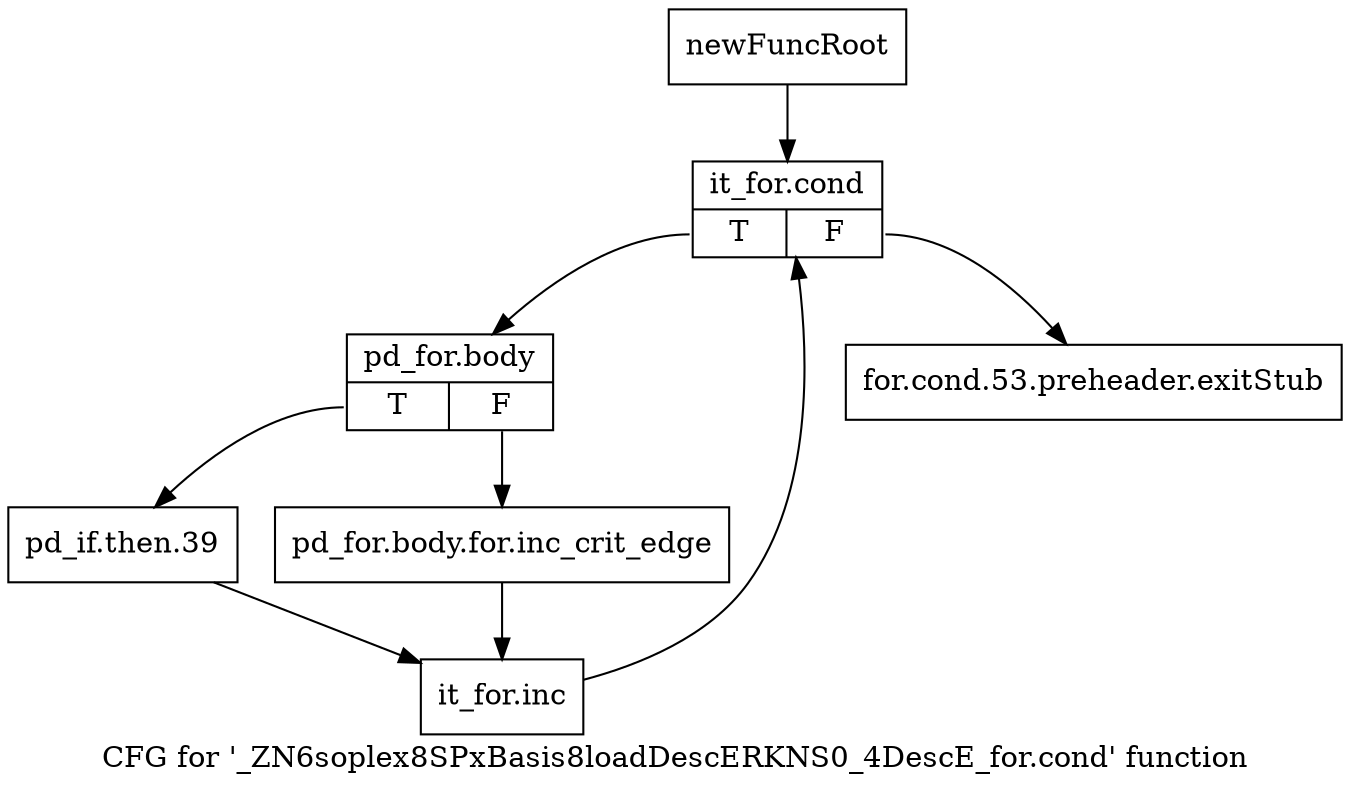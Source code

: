 digraph "CFG for '_ZN6soplex8SPxBasis8loadDescERKNS0_4DescE_for.cond' function" {
	label="CFG for '_ZN6soplex8SPxBasis8loadDescERKNS0_4DescE_for.cond' function";

	Node0x2d70f80 [shape=record,label="{newFuncRoot}"];
	Node0x2d70f80 -> Node0x2d71020;
	Node0x2d70fd0 [shape=record,label="{for.cond.53.preheader.exitStub}"];
	Node0x2d71020 [shape=record,label="{it_for.cond|{<s0>T|<s1>F}}"];
	Node0x2d71020:s0 -> Node0x2d71070;
	Node0x2d71020:s1 -> Node0x2d70fd0;
	Node0x2d71070 [shape=record,label="{pd_for.body|{<s0>T|<s1>F}}"];
	Node0x2d71070:s0 -> Node0x2d71110;
	Node0x2d71070:s1 -> Node0x2d710c0;
	Node0x2d710c0 [shape=record,label="{pd_for.body.for.inc_crit_edge}"];
	Node0x2d710c0 -> Node0x2d71160;
	Node0x2d71110 [shape=record,label="{pd_if.then.39}"];
	Node0x2d71110 -> Node0x2d71160;
	Node0x2d71160 [shape=record,label="{it_for.inc}"];
	Node0x2d71160 -> Node0x2d71020;
}

